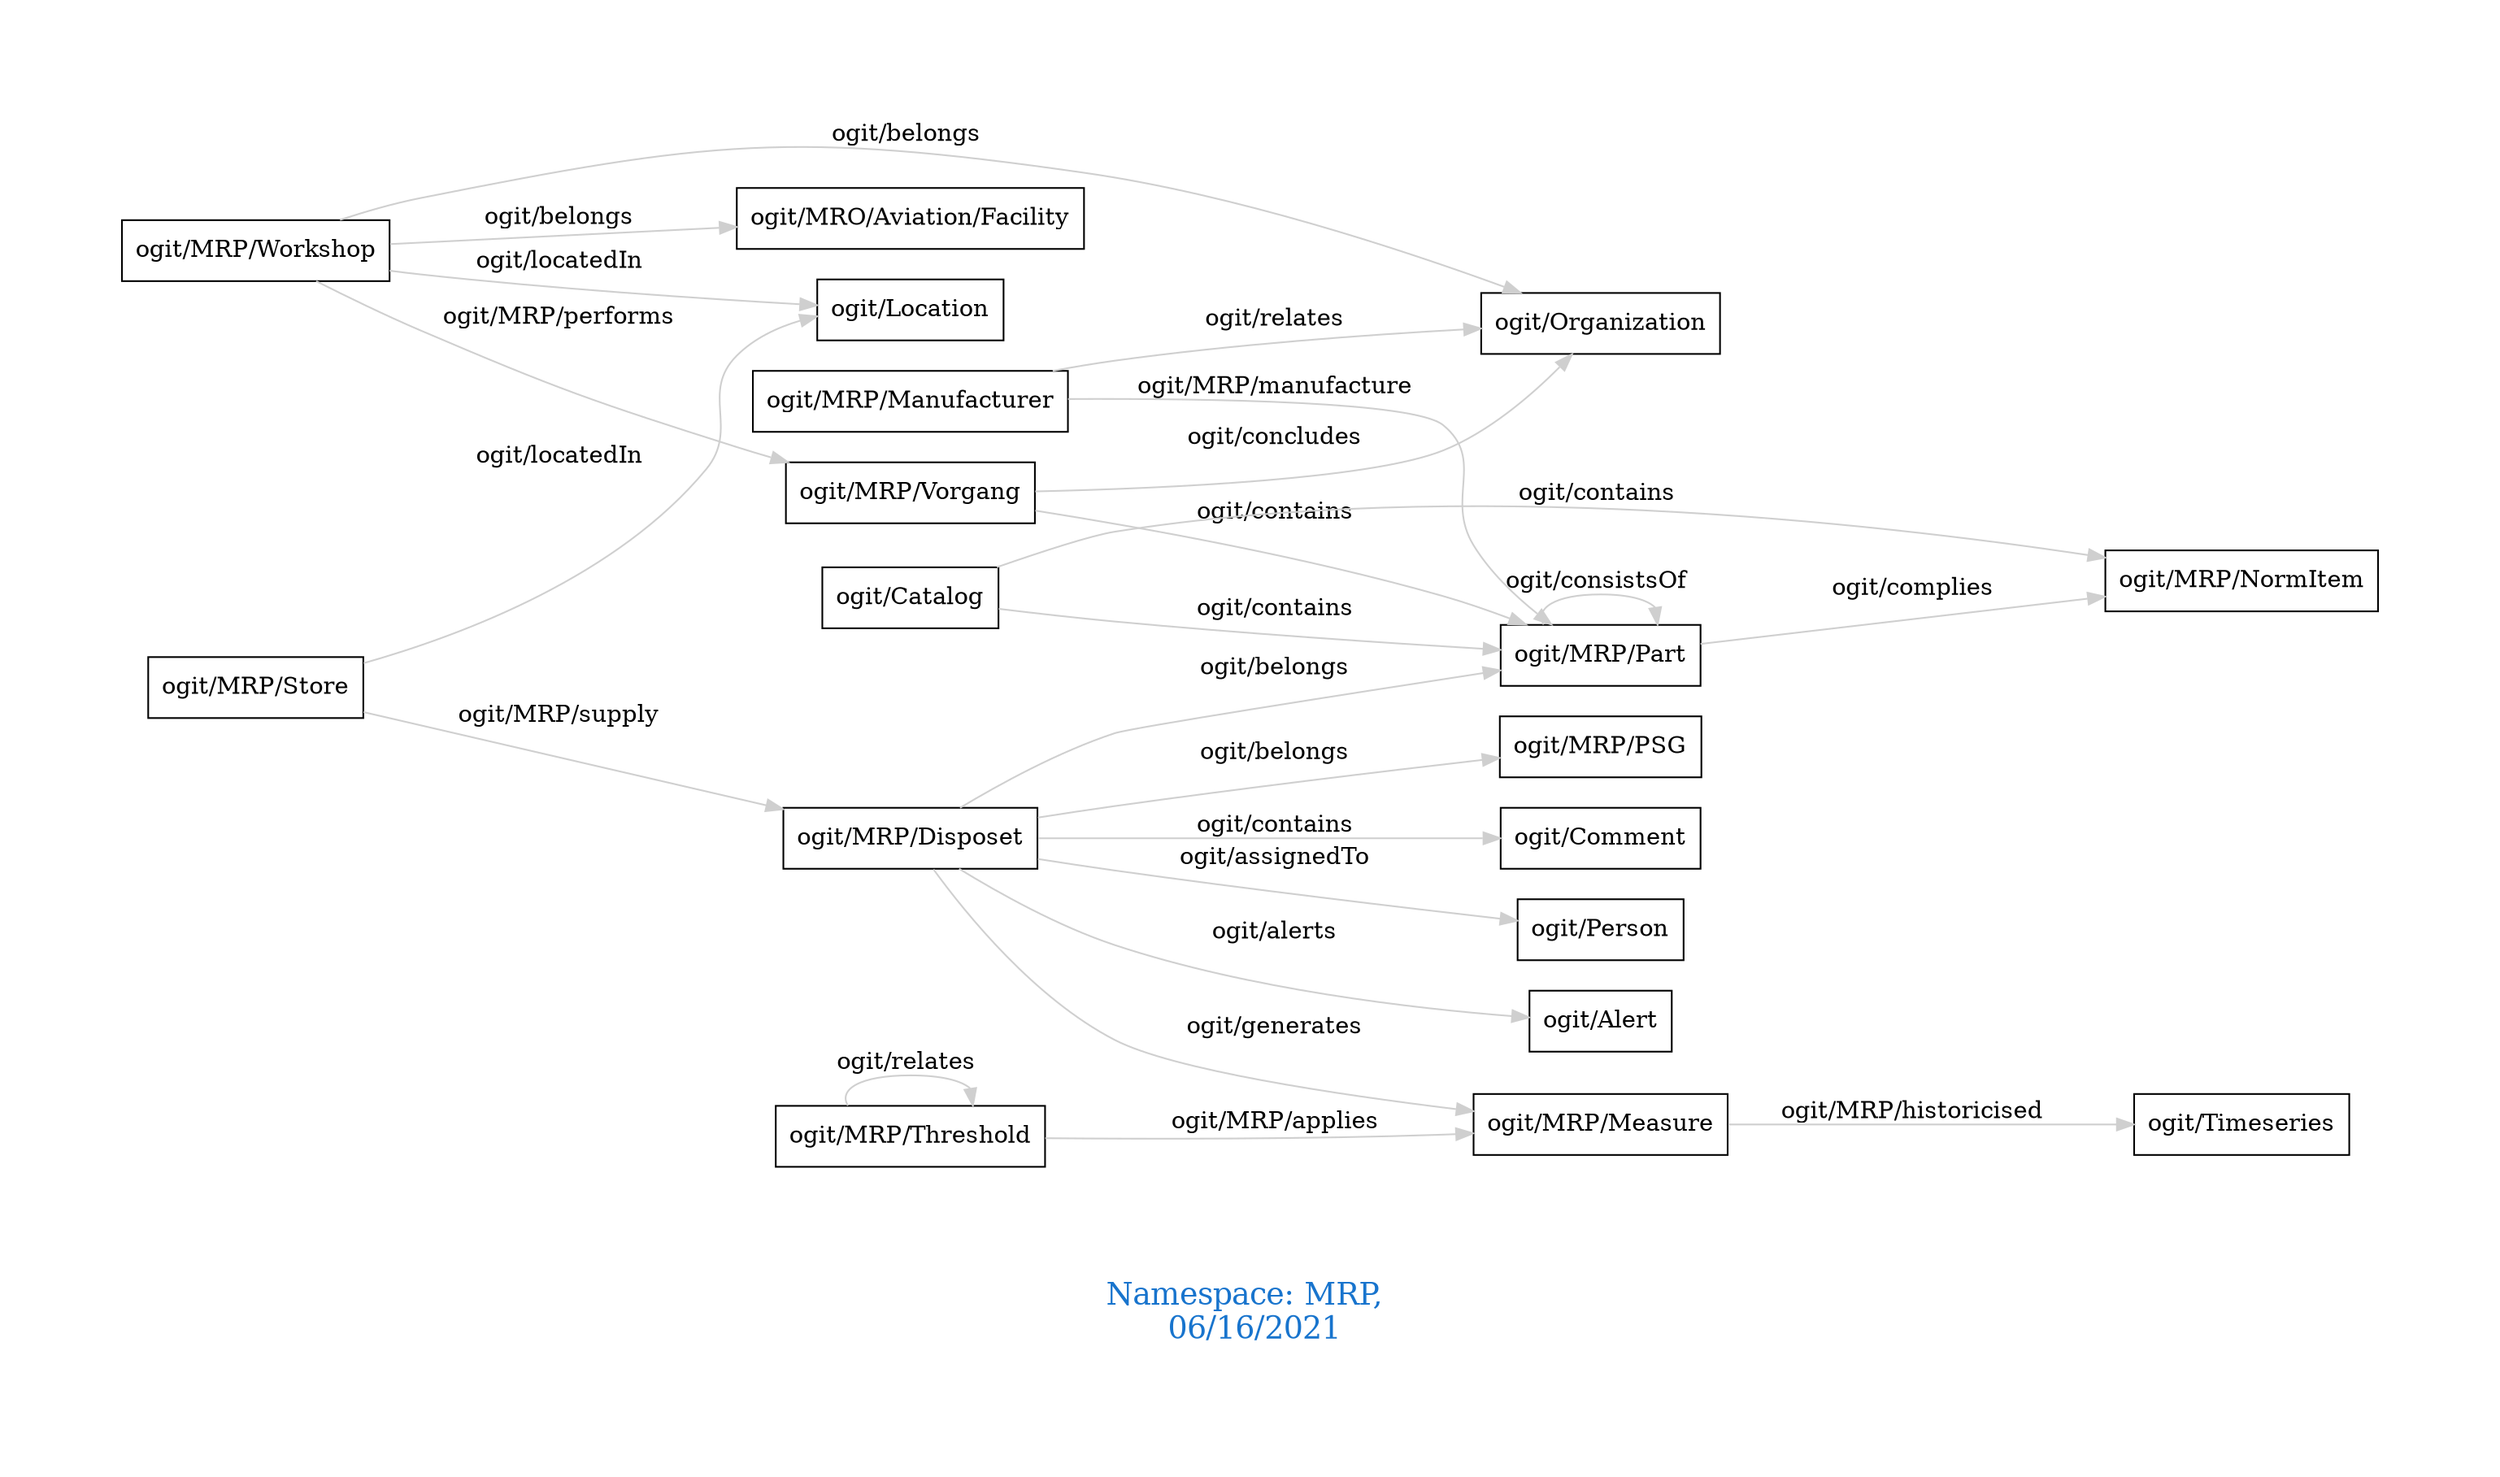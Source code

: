 digraph OGIT_ontology {
 graph [ rankdir= LR,pad=1 
fontsize = 18,
fontcolor= dodgerblue3,label = "\n\n\nNamespace: MRP, \n 06/16/2021"];
node[shape=polygon];
edge [  color="gray81"];

   "ogit/MRP/Disposet" -> "ogit/Comment" [label="   ogit/contains    "];
   "ogit/MRP/Vorgang" -> "ogit/MRP/Part" [label="   ogit/contains    "];
   "ogit/Catalog" -> "ogit/MRP/NormItem" [label="   ogit/contains    "];
   "ogit/Catalog" -> "ogit/MRP/Part" [label="   ogit/contains    "];
   "ogit/MRP/Vorgang" -> "ogit/Organization" [label="   ogit/concludes    "];
   "ogit/MRP/Disposet" -> "ogit/Person" [label="   ogit/assignedTo    "];
   "ogit/MRP/Disposet" -> "ogit/MRP/Measure" [label="   ogit/generates    "];
   "ogit/MRP/Threshold" -> "ogit/MRP/Measure" [label="   ogit/MRP/applies    "];
   "ogit/MRP/Part" -> "ogit/MRP/NormItem" [label="   ogit/complies    "];
   "ogit/MRP/Workshop" -> "ogit/MRP/Vorgang" [label="   ogit/MRP/performs    "];
   "ogit/MRP/Disposet" -> "ogit/Alert" [label="   ogit/alerts    "];
   "ogit/MRP/Store" -> "ogit/Location" [label="   ogit/locatedIn    "];
   "ogit/MRP/Workshop" -> "ogit/Location" [label="   ogit/locatedIn    "];
   "ogit/MRP/Measure" -> "ogit/Timeseries" [label="   ogit/MRP/historicised    "];
   "ogit/MRP/Manufacturer" -> "ogit/MRP/Part" [label="   ogit/MRP/manufacture    "];
   "ogit/MRP/Store" -> "ogit/MRP/Disposet" [label="   ogit/MRP/supply    "];
   "ogit/MRP/Disposet" -> "ogit/MRP/Part" [label="   ogit/belongs    "];
   "ogit/MRP/Disposet" -> "ogit/MRP/PSG" [label="   ogit/belongs    "];
   "ogit/MRP/Workshop" -> "ogit/MRO/Aviation/Facility" [label="   ogit/belongs    "];
   "ogit/MRP/Workshop" -> "ogit/Organization" [label="   ogit/belongs    "];
   "ogit/MRP/Manufacturer" -> "ogit/Organization" [label="   ogit/relates    "];
   "ogit/MRP/Threshold" -> "ogit/MRP/Threshold" [label="   ogit/relates    "];
   "ogit/MRP/Part" -> "ogit/MRP/Part" [label="   ogit/consistsOf    "];
}
